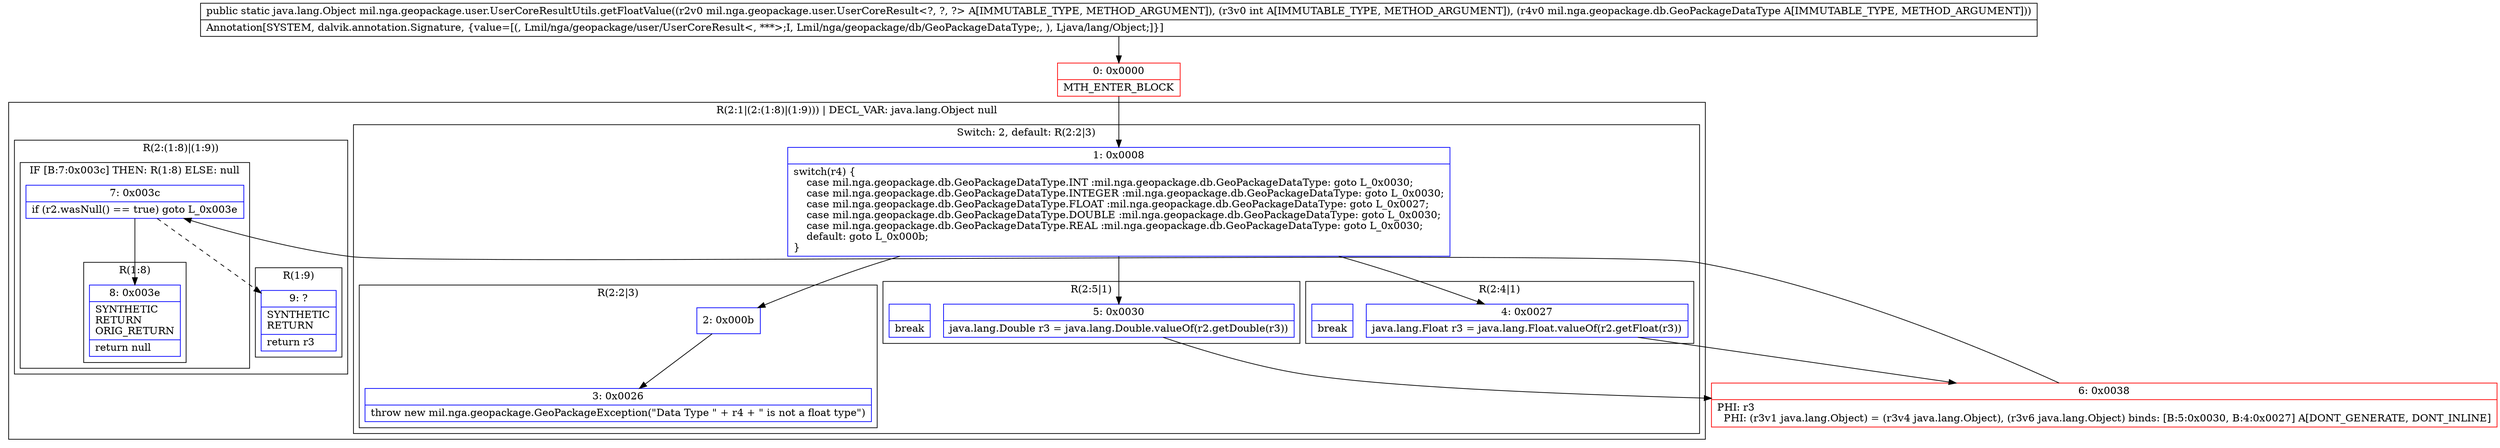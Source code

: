 digraph "CFG formil.nga.geopackage.user.UserCoreResultUtils.getFloatValue(Lmil\/nga\/geopackage\/user\/UserCoreResult;ILmil\/nga\/geopackage\/db\/GeoPackageDataType;)Ljava\/lang\/Object;" {
subgraph cluster_Region_1710010619 {
label = "R(2:1|(2:(1:8)|(1:9))) | DECL_VAR: java.lang.Object null\l";
node [shape=record,color=blue];
subgraph cluster_SwitchRegion_2027247752 {
label = "Switch: 2, default: R(2:2|3)";
node [shape=record,color=blue];
Node_1 [shape=record,label="{1\:\ 0x0008|switch(r4) \{\l    case mil.nga.geopackage.db.GeoPackageDataType.INT :mil.nga.geopackage.db.GeoPackageDataType: goto L_0x0030;\l    case mil.nga.geopackage.db.GeoPackageDataType.INTEGER :mil.nga.geopackage.db.GeoPackageDataType: goto L_0x0030;\l    case mil.nga.geopackage.db.GeoPackageDataType.FLOAT :mil.nga.geopackage.db.GeoPackageDataType: goto L_0x0027;\l    case mil.nga.geopackage.db.GeoPackageDataType.DOUBLE :mil.nga.geopackage.db.GeoPackageDataType: goto L_0x0030;\l    case mil.nga.geopackage.db.GeoPackageDataType.REAL :mil.nga.geopackage.db.GeoPackageDataType: goto L_0x0030;\l    default: goto L_0x000b;\l\}\l}"];
subgraph cluster_Region_375472052 {
label = "R(2:5|1)";
node [shape=record,color=blue];
Node_5 [shape=record,label="{5\:\ 0x0030|java.lang.Double r3 = java.lang.Double.valueOf(r2.getDouble(r3))\l}"];
Node_InsnContainer_1548266364 [shape=record,label="{|break\l}"];
}
subgraph cluster_Region_912051041 {
label = "R(2:4|1)";
node [shape=record,color=blue];
Node_4 [shape=record,label="{4\:\ 0x0027|java.lang.Float r3 = java.lang.Float.valueOf(r2.getFloat(r3))\l}"];
Node_InsnContainer_310094774 [shape=record,label="{|break\l}"];
}
subgraph cluster_Region_303082090 {
label = "R(2:2|3)";
node [shape=record,color=blue];
Node_2 [shape=record,label="{2\:\ 0x000b}"];
Node_3 [shape=record,label="{3\:\ 0x0026|throw new mil.nga.geopackage.GeoPackageException(\"Data Type \" + r4 + \" is not a float type\")\l}"];
}
}
subgraph cluster_Region_1079222712 {
label = "R(2:(1:8)|(1:9))";
node [shape=record,color=blue];
subgraph cluster_IfRegion_1499066757 {
label = "IF [B:7:0x003c] THEN: R(1:8) ELSE: null";
node [shape=record,color=blue];
Node_7 [shape=record,label="{7\:\ 0x003c|if (r2.wasNull() == true) goto L_0x003e\l}"];
subgraph cluster_Region_380684035 {
label = "R(1:8)";
node [shape=record,color=blue];
Node_8 [shape=record,label="{8\:\ 0x003e|SYNTHETIC\lRETURN\lORIG_RETURN\l|return null\l}"];
}
}
subgraph cluster_Region_23358533 {
label = "R(1:9)";
node [shape=record,color=blue];
Node_9 [shape=record,label="{9\:\ ?|SYNTHETIC\lRETURN\l|return r3\l}"];
}
}
}
Node_0 [shape=record,color=red,label="{0\:\ 0x0000|MTH_ENTER_BLOCK\l}"];
Node_6 [shape=record,color=red,label="{6\:\ 0x0038|PHI: r3 \l  PHI: (r3v1 java.lang.Object) = (r3v4 java.lang.Object), (r3v6 java.lang.Object) binds: [B:5:0x0030, B:4:0x0027] A[DONT_GENERATE, DONT_INLINE]\l}"];
MethodNode[shape=record,label="{public static java.lang.Object mil.nga.geopackage.user.UserCoreResultUtils.getFloatValue((r2v0 mil.nga.geopackage.user.UserCoreResult\<?, ?, ?\> A[IMMUTABLE_TYPE, METHOD_ARGUMENT]), (r3v0 int A[IMMUTABLE_TYPE, METHOD_ARGUMENT]), (r4v0 mil.nga.geopackage.db.GeoPackageDataType A[IMMUTABLE_TYPE, METHOD_ARGUMENT]))  | Annotation[SYSTEM, dalvik.annotation.Signature, \{value=[(, Lmil\/nga\/geopackage\/user\/UserCoreResult\<, ***\>;I, Lmil\/nga\/geopackage\/db\/GeoPackageDataType;, ), Ljava\/lang\/Object;]\}]\l}"];
MethodNode -> Node_0;
Node_1 -> Node_2;
Node_1 -> Node_4;
Node_1 -> Node_5;
Node_5 -> Node_6;
Node_4 -> Node_6;
Node_2 -> Node_3;
Node_7 -> Node_8;
Node_7 -> Node_9[style=dashed];
Node_0 -> Node_1;
Node_6 -> Node_7;
}

